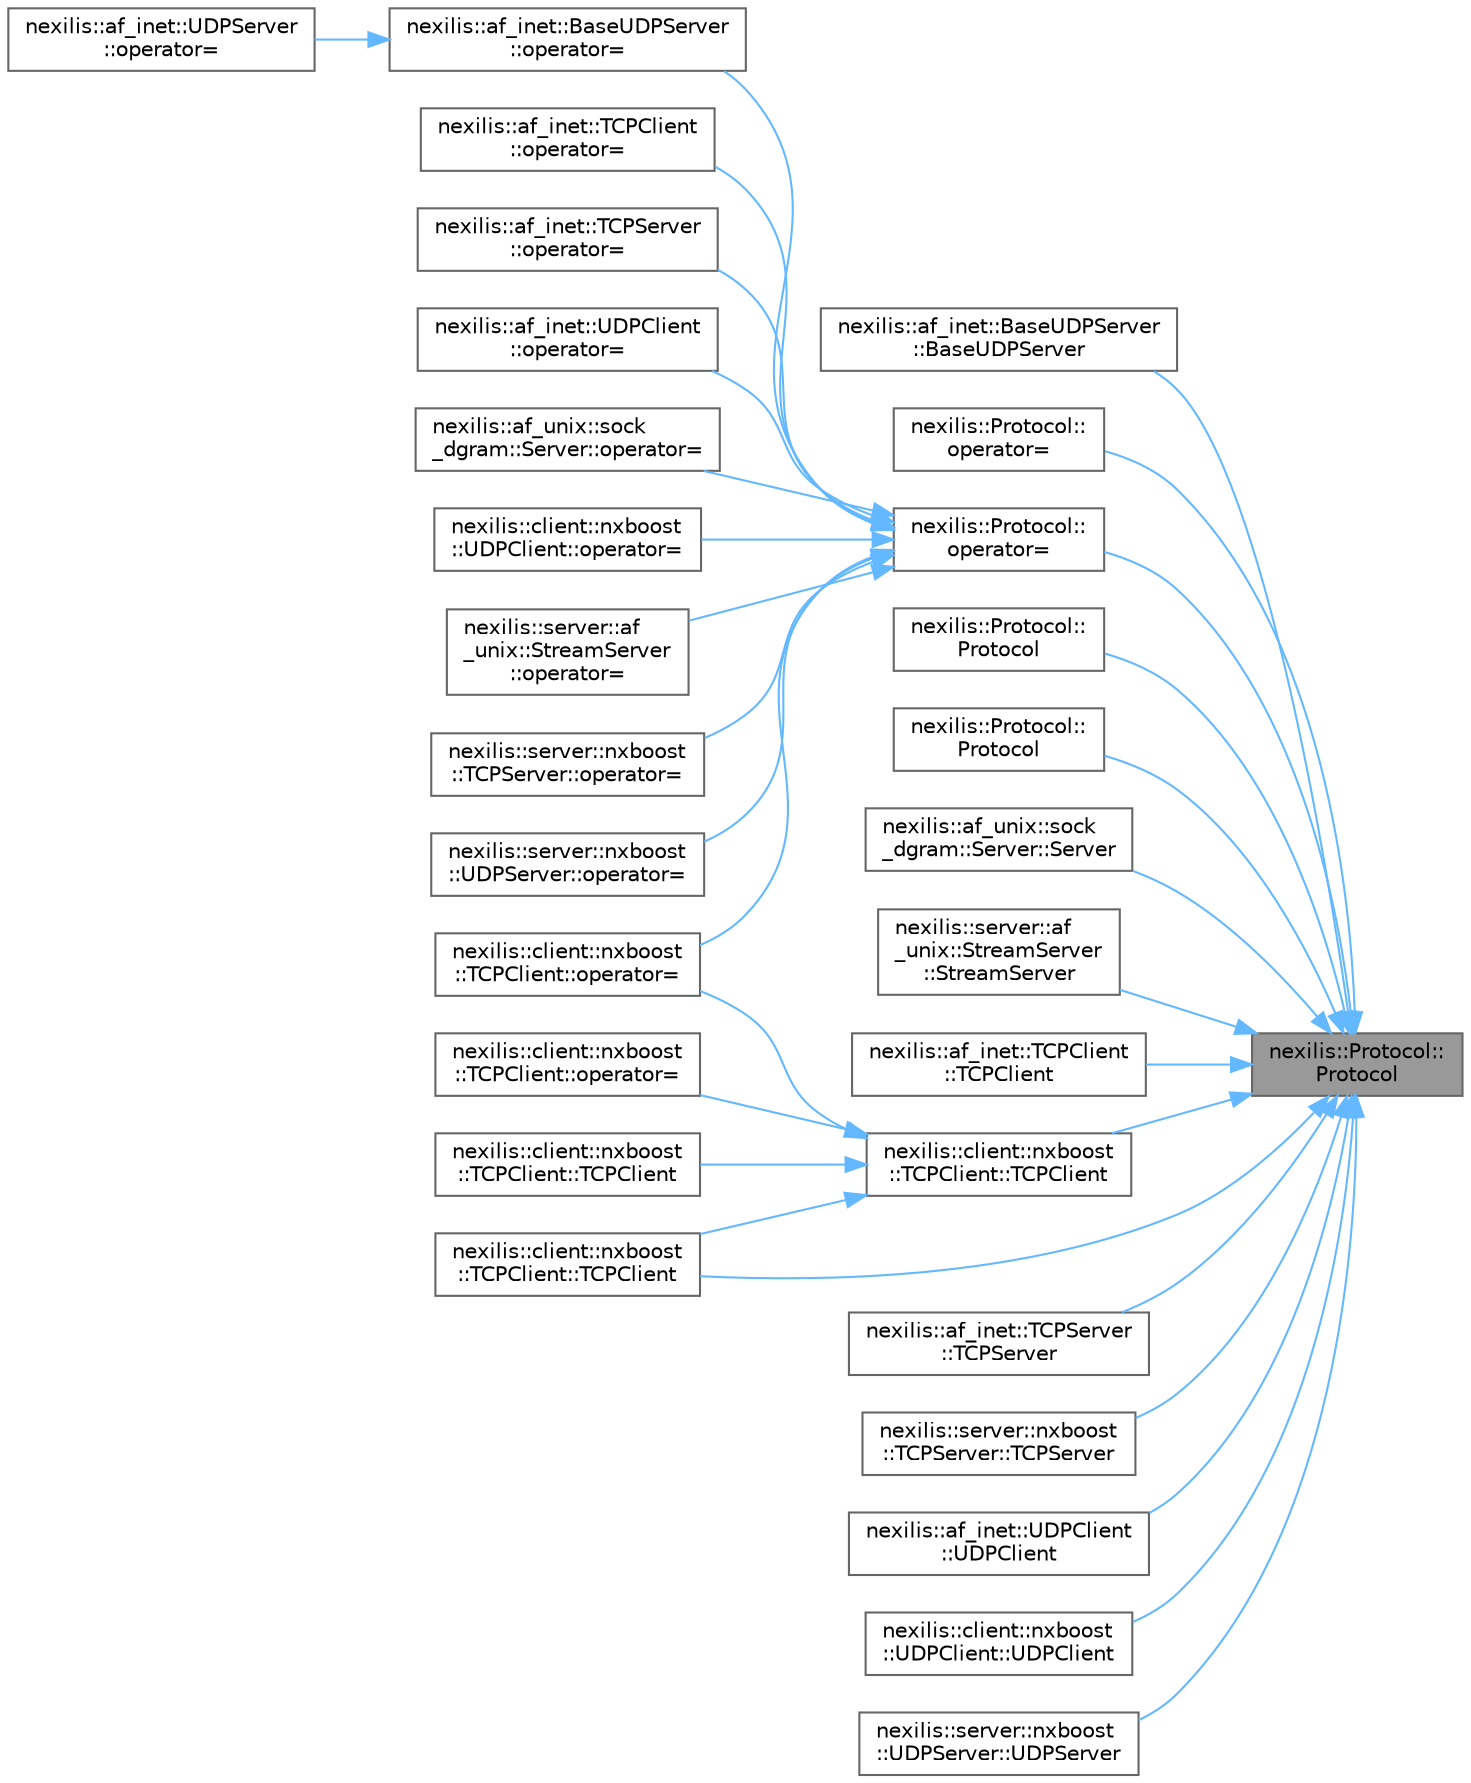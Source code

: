 digraph "nexilis::Protocol::Protocol"
{
 // LATEX_PDF_SIZE
  bgcolor="transparent";
  edge [fontname=Helvetica,fontsize=10,labelfontname=Helvetica,labelfontsize=10];
  node [fontname=Helvetica,fontsize=10,shape=box,height=0.2,width=0.4];
  rankdir="RL";
  Node1 [id="Node000001",label="nexilis::Protocol::\lProtocol",height=0.2,width=0.4,color="gray40", fillcolor="grey60", style="filled", fontcolor="black",tooltip="Default constructor."];
  Node1 -> Node2 [id="edge1_Node000001_Node000002",dir="back",color="steelblue1",style="solid",tooltip=" "];
  Node2 [id="Node000002",label="nexilis::af_inet::BaseUDPServer\l::BaseUDPServer",height=0.2,width=0.4,color="grey40", fillcolor="white", style="filled",URL="$d2/d46/classnexilis_1_1af__inet_1_1BaseUDPServer.html#a6ee84550f60d1f6a743d0ae02cf76953",tooltip="Move constructor."];
  Node1 -> Node3 [id="edge2_Node000001_Node000003",dir="back",color="steelblue1",style="solid",tooltip=" "];
  Node3 [id="Node000003",label="nexilis::Protocol::\loperator=",height=0.2,width=0.4,color="grey40", fillcolor="white", style="filled",URL="$da/d49/classnexilis_1_1Protocol.html#a9e5a79df8d2d44965df0f6dc71e673c6",tooltip="Deleted copy assignment operator."];
  Node1 -> Node4 [id="edge3_Node000001_Node000004",dir="back",color="steelblue1",style="solid",tooltip=" "];
  Node4 [id="Node000004",label="nexilis::Protocol::\loperator=",height=0.2,width=0.4,color="grey40", fillcolor="white", style="filled",URL="$da/d49/classnexilis_1_1Protocol.html#aeeddc79aba8533fc0e7cdcf9b9ec2391",tooltip="Move assignment operator."];
  Node4 -> Node5 [id="edge4_Node000004_Node000005",dir="back",color="steelblue1",style="solid",tooltip=" "];
  Node5 [id="Node000005",label="nexilis::af_inet::BaseUDPServer\l::operator=",height=0.2,width=0.4,color="grey40", fillcolor="white", style="filled",URL="$d2/d46/classnexilis_1_1af__inet_1_1BaseUDPServer.html#acb4494032d4c91c66118f59d782029d8",tooltip="Move assignment operator."];
  Node5 -> Node6 [id="edge5_Node000005_Node000006",dir="back",color="steelblue1",style="solid",tooltip=" "];
  Node6 [id="Node000006",label="nexilis::af_inet::UDPServer\l::operator=",height=0.2,width=0.4,color="grey40", fillcolor="white", style="filled",URL="$da/d58/classnexilis_1_1af__inet_1_1UDPServer.html#a5c10e1adce71684dfcd79e27772e1d5e",tooltip="Move assignment operator."];
  Node4 -> Node7 [id="edge6_Node000004_Node000007",dir="back",color="steelblue1",style="solid",tooltip=" "];
  Node7 [id="Node000007",label="nexilis::af_inet::TCPClient\l::operator=",height=0.2,width=0.4,color="grey40", fillcolor="white", style="filled",URL="$d2/d92/classnexilis_1_1af__inet_1_1TCPClient.html#ae104fc4e757e578de18d43d5ebefbf0f",tooltip="Move assignment operator."];
  Node4 -> Node8 [id="edge7_Node000004_Node000008",dir="back",color="steelblue1",style="solid",tooltip=" "];
  Node8 [id="Node000008",label="nexilis::af_inet::TCPServer\l::operator=",height=0.2,width=0.4,color="grey40", fillcolor="white", style="filled",URL="$d9/dfe/classnexilis_1_1af__inet_1_1TCPServer.html#a938ae1d1aaa4261783f50542e3dcf1e6",tooltip="Move assignment operator."];
  Node4 -> Node9 [id="edge8_Node000004_Node000009",dir="back",color="steelblue1",style="solid",tooltip=" "];
  Node9 [id="Node000009",label="nexilis::af_inet::UDPClient\l::operator=",height=0.2,width=0.4,color="grey40", fillcolor="white", style="filled",URL="$df/d22/classnexilis_1_1af__inet_1_1UDPClient.html#a78c095b4c1231af65aa049463eb96b86",tooltip="Move assignment operator."];
  Node4 -> Node10 [id="edge9_Node000004_Node000010",dir="back",color="steelblue1",style="solid",tooltip=" "];
  Node10 [id="Node000010",label="nexilis::af_unix::sock\l_dgram::Server::operator=",height=0.2,width=0.4,color="grey40", fillcolor="white", style="filled",URL="$de/d53/classnexilis_1_1af__unix_1_1sock__dgram_1_1Server.html#a43d5486d7b0b0743453d8a9476d7b7b0",tooltip="Move assignment operator."];
  Node4 -> Node11 [id="edge10_Node000004_Node000011",dir="back",color="steelblue1",style="solid",tooltip=" "];
  Node11 [id="Node000011",label="nexilis::client::nxboost\l::TCPClient::operator=",height=0.2,width=0.4,color="grey40", fillcolor="white", style="filled",URL="$d1/d21/classnexilis_1_1client_1_1nxboost_1_1TCPClient.html#aee4bb1c2126006ae1d1036f071f9ed33",tooltip="Move assignment operator."];
  Node4 -> Node12 [id="edge11_Node000004_Node000012",dir="back",color="steelblue1",style="solid",tooltip=" "];
  Node12 [id="Node000012",label="nexilis::client::nxboost\l::UDPClient::operator=",height=0.2,width=0.4,color="grey40", fillcolor="white", style="filled",URL="$db/dfd/classnexilis_1_1client_1_1nxboost_1_1UDPClient.html#a64e6c436486fd28de4a9a86703a24d07",tooltip="Move assignment operator."];
  Node4 -> Node13 [id="edge12_Node000004_Node000013",dir="back",color="steelblue1",style="solid",tooltip=" "];
  Node13 [id="Node000013",label="nexilis::server::af\l_unix::StreamServer\l::operator=",height=0.2,width=0.4,color="grey40", fillcolor="white", style="filled",URL="$d4/d3a/classnexilis_1_1server_1_1af__unix_1_1StreamServer.html#a4b248c2a03559cb5362e314120240204",tooltip="Move assignment operator."];
  Node4 -> Node14 [id="edge13_Node000004_Node000014",dir="back",color="steelblue1",style="solid",tooltip=" "];
  Node14 [id="Node000014",label="nexilis::server::nxboost\l::TCPServer::operator=",height=0.2,width=0.4,color="grey40", fillcolor="white", style="filled",URL="$d6/d58/classnexilis_1_1server_1_1nxboost_1_1TCPServer.html#ae29ac09253f9ecb486cc1d1735b2caae",tooltip="Move assignment operator."];
  Node4 -> Node15 [id="edge14_Node000004_Node000015",dir="back",color="steelblue1",style="solid",tooltip=" "];
  Node15 [id="Node000015",label="nexilis::server::nxboost\l::UDPServer::operator=",height=0.2,width=0.4,color="grey40", fillcolor="white", style="filled",URL="$d0/d73/classnexilis_1_1server_1_1nxboost_1_1UDPServer.html#a31d5dc5934fcde97b0e6c9afa4ea755a",tooltip="Move assignment operator."];
  Node1 -> Node16 [id="edge15_Node000001_Node000016",dir="back",color="steelblue1",style="solid",tooltip=" "];
  Node16 [id="Node000016",label="nexilis::Protocol::\lProtocol",height=0.2,width=0.4,color="grey40", fillcolor="white", style="filled",URL="$da/d49/classnexilis_1_1Protocol.html#a918ade8d7fab3bc96fc159244eff099c",tooltip="Deleted copy constructor."];
  Node1 -> Node17 [id="edge16_Node000001_Node000017",dir="back",color="steelblue1",style="solid",tooltip=" "];
  Node17 [id="Node000017",label="nexilis::Protocol::\lProtocol",height=0.2,width=0.4,color="grey40", fillcolor="white", style="filled",URL="$da/d49/classnexilis_1_1Protocol.html#a5285086f36d6b443a9de4a35df29a208",tooltip="Move constructor."];
  Node1 -> Node18 [id="edge17_Node000001_Node000018",dir="back",color="steelblue1",style="solid",tooltip=" "];
  Node18 [id="Node000018",label="nexilis::af_unix::sock\l_dgram::Server::Server",height=0.2,width=0.4,color="grey40", fillcolor="white", style="filled",URL="$de/d53/classnexilis_1_1af__unix_1_1sock__dgram_1_1Server.html#af7f19f382f89c69708ea1a8bcdf21c91",tooltip="Move constructor."];
  Node1 -> Node19 [id="edge18_Node000001_Node000019",dir="back",color="steelblue1",style="solid",tooltip=" "];
  Node19 [id="Node000019",label="nexilis::server::af\l_unix::StreamServer\l::StreamServer",height=0.2,width=0.4,color="grey40", fillcolor="white", style="filled",URL="$d4/d3a/classnexilis_1_1server_1_1af__unix_1_1StreamServer.html#aa9d6f22f291b4595c7a961f85c25ab9b",tooltip="Move constructor."];
  Node1 -> Node20 [id="edge19_Node000001_Node000020",dir="back",color="steelblue1",style="solid",tooltip=" "];
  Node20 [id="Node000020",label="nexilis::af_inet::TCPClient\l::TCPClient",height=0.2,width=0.4,color="grey40", fillcolor="white", style="filled",URL="$d2/d92/classnexilis_1_1af__inet_1_1TCPClient.html#a4a9fa7c43bec5ab7f5ce908947695613",tooltip="Move constructor."];
  Node1 -> Node21 [id="edge20_Node000001_Node000021",dir="back",color="steelblue1",style="solid",tooltip=" "];
  Node21 [id="Node000021",label="nexilis::client::nxboost\l::TCPClient::TCPClient",height=0.2,width=0.4,color="grey40", fillcolor="white", style="filled",URL="$d1/d21/classnexilis_1_1client_1_1nxboost_1_1TCPClient.html#a3cfc6290b4b33e467f67e73a66f4ba0b",tooltip="Constructor."];
  Node21 -> Node22 [id="edge21_Node000021_Node000022",dir="back",color="steelblue1",style="solid",tooltip=" "];
  Node22 [id="Node000022",label="nexilis::client::nxboost\l::TCPClient::operator=",height=0.2,width=0.4,color="grey40", fillcolor="white", style="filled",URL="$d1/d21/classnexilis_1_1client_1_1nxboost_1_1TCPClient.html#a5206efba90a63f555438787af0967c02",tooltip="Deleted copy assignment operator."];
  Node21 -> Node11 [id="edge22_Node000021_Node000011",dir="back",color="steelblue1",style="solid",tooltip=" "];
  Node21 -> Node23 [id="edge23_Node000021_Node000023",dir="back",color="steelblue1",style="solid",tooltip=" "];
  Node23 [id="Node000023",label="nexilis::client::nxboost\l::TCPClient::TCPClient",height=0.2,width=0.4,color="grey40", fillcolor="white", style="filled",URL="$d1/d21/classnexilis_1_1client_1_1nxboost_1_1TCPClient.html#a6cb07b594af7b8b96a313ec593372efb",tooltip="Deleted copy constructor."];
  Node21 -> Node24 [id="edge24_Node000021_Node000024",dir="back",color="steelblue1",style="solid",tooltip=" "];
  Node24 [id="Node000024",label="nexilis::client::nxboost\l::TCPClient::TCPClient",height=0.2,width=0.4,color="grey40", fillcolor="white", style="filled",URL="$d1/d21/classnexilis_1_1client_1_1nxboost_1_1TCPClient.html#a7b285bd73e01a94acbfc19b08d618462",tooltip="Move constructor."];
  Node1 -> Node24 [id="edge25_Node000001_Node000024",dir="back",color="steelblue1",style="solid",tooltip=" "];
  Node1 -> Node25 [id="edge26_Node000001_Node000025",dir="back",color="steelblue1",style="solid",tooltip=" "];
  Node25 [id="Node000025",label="nexilis::af_inet::TCPServer\l::TCPServer",height=0.2,width=0.4,color="grey40", fillcolor="white", style="filled",URL="$d9/dfe/classnexilis_1_1af__inet_1_1TCPServer.html#a2aefd7574e1622f61b979d85cd3a2bd6",tooltip="Move constructor."];
  Node1 -> Node26 [id="edge27_Node000001_Node000026",dir="back",color="steelblue1",style="solid",tooltip=" "];
  Node26 [id="Node000026",label="nexilis::server::nxboost\l::TCPServer::TCPServer",height=0.2,width=0.4,color="grey40", fillcolor="white", style="filled",URL="$d6/d58/classnexilis_1_1server_1_1nxboost_1_1TCPServer.html#ab13f13a78523ce8adb258391c4c7eb08",tooltip="Move constructor."];
  Node1 -> Node27 [id="edge28_Node000001_Node000027",dir="back",color="steelblue1",style="solid",tooltip=" "];
  Node27 [id="Node000027",label="nexilis::af_inet::UDPClient\l::UDPClient",height=0.2,width=0.4,color="grey40", fillcolor="white", style="filled",URL="$df/d22/classnexilis_1_1af__inet_1_1UDPClient.html#a70dc56d918785574b888931d79bc9515",tooltip="Move constructor."];
  Node1 -> Node28 [id="edge29_Node000001_Node000028",dir="back",color="steelblue1",style="solid",tooltip=" "];
  Node28 [id="Node000028",label="nexilis::client::nxboost\l::UDPClient::UDPClient",height=0.2,width=0.4,color="grey40", fillcolor="white", style="filled",URL="$db/dfd/classnexilis_1_1client_1_1nxboost_1_1UDPClient.html#aa74a09894992e421a577544336aaec97",tooltip="Move constructor."];
  Node1 -> Node29 [id="edge30_Node000001_Node000029",dir="back",color="steelblue1",style="solid",tooltip=" "];
  Node29 [id="Node000029",label="nexilis::server::nxboost\l::UDPServer::UDPServer",height=0.2,width=0.4,color="grey40", fillcolor="white", style="filled",URL="$d0/d73/classnexilis_1_1server_1_1nxboost_1_1UDPServer.html#a2440662e11062067379cc56fdc66e7d2",tooltip="Move constructor."];
}
